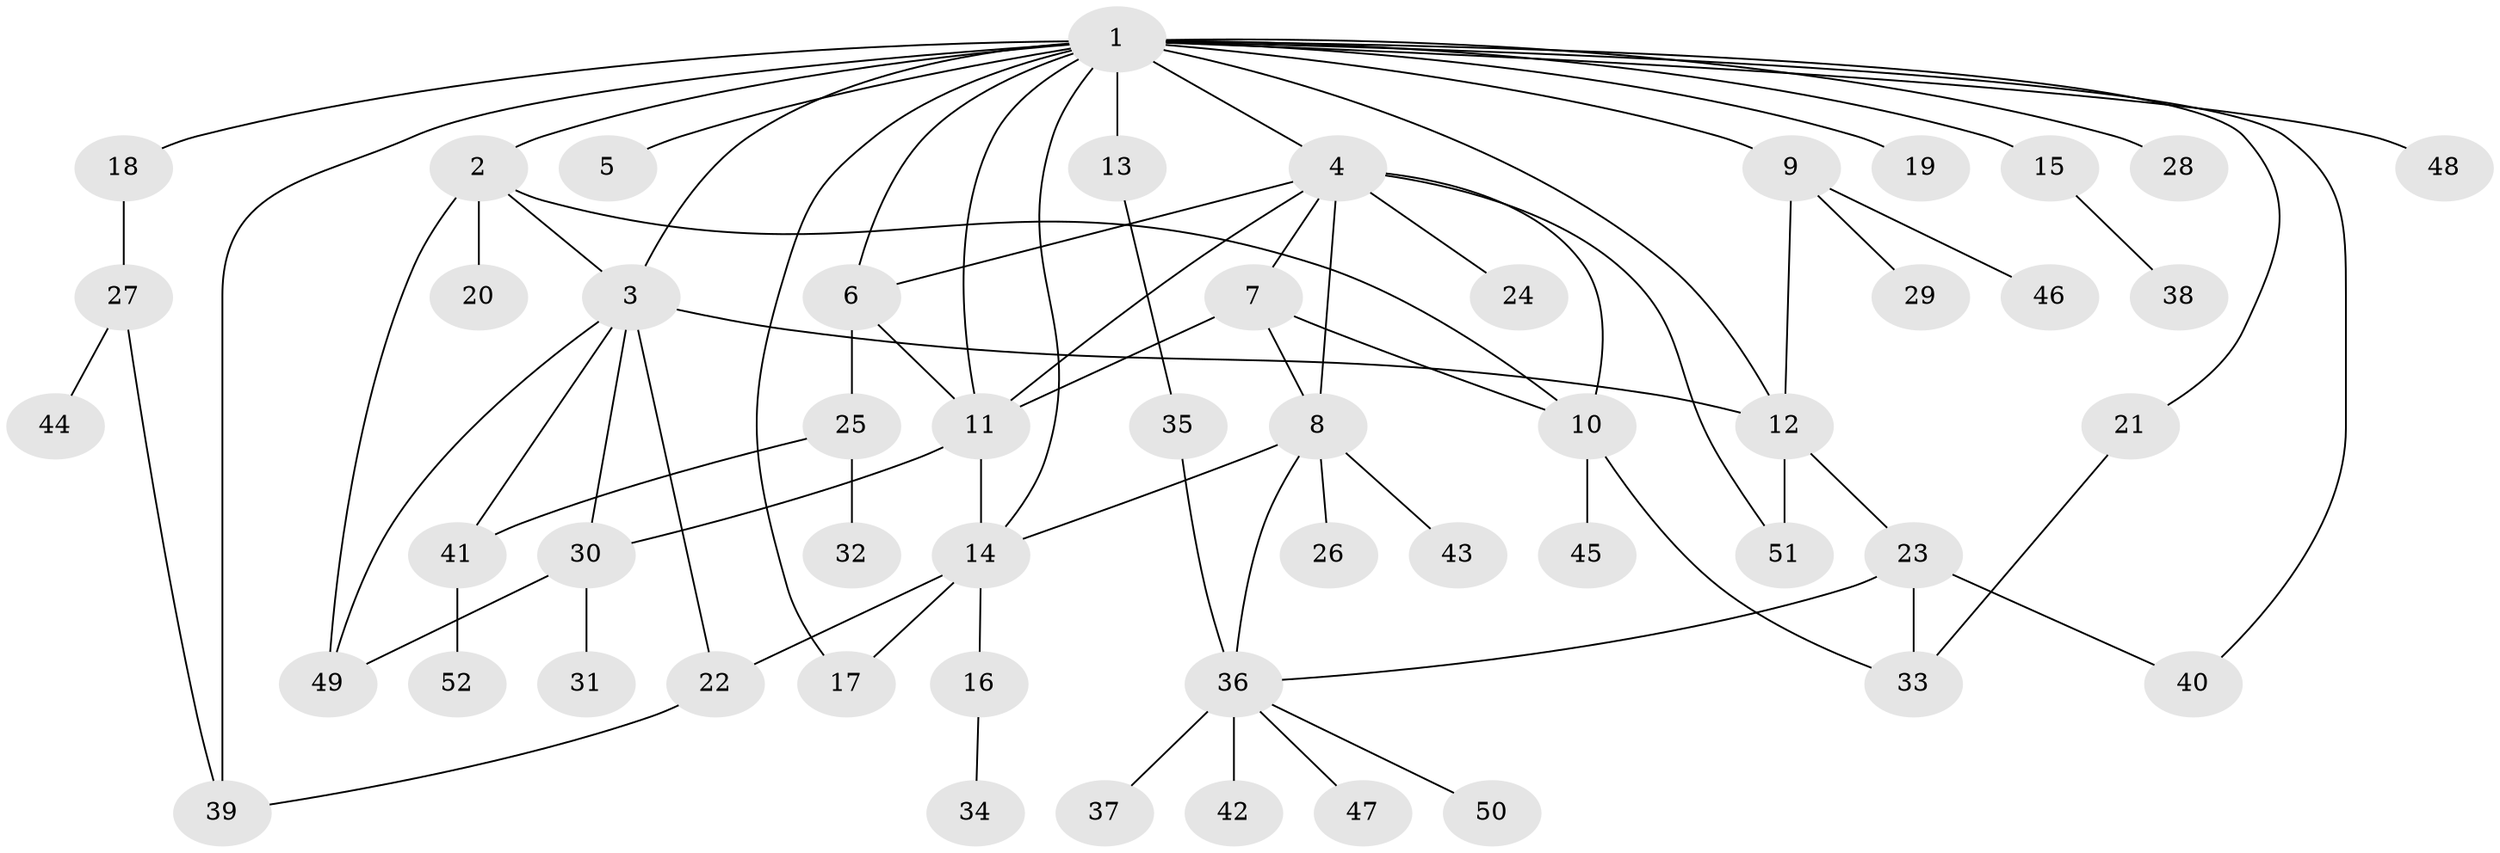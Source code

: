 // original degree distribution, {22: 0.0136986301369863, 5: 0.0410958904109589, 3: 0.0821917808219178, 10: 0.0136986301369863, 1: 0.4520547945205479, 4: 0.1232876712328767, 6: 0.0273972602739726, 2: 0.1917808219178082, 7: 0.0273972602739726, 8: 0.0273972602739726}
// Generated by graph-tools (version 1.1) at 2025/50/03/04/25 22:50:10]
// undirected, 52 vertices, 77 edges
graph export_dot {
  node [color=gray90,style=filled];
  1;
  2;
  3;
  4;
  5;
  6;
  7;
  8;
  9;
  10;
  11;
  12;
  13;
  14;
  15;
  16;
  17;
  18;
  19;
  20;
  21;
  22;
  23;
  24;
  25;
  26;
  27;
  28;
  29;
  30;
  31;
  32;
  33;
  34;
  35;
  36;
  37;
  38;
  39;
  40;
  41;
  42;
  43;
  44;
  45;
  46;
  47;
  48;
  49;
  50;
  51;
  52;
  1 -- 2 [weight=1.0];
  1 -- 3 [weight=1.0];
  1 -- 4 [weight=1.0];
  1 -- 5 [weight=1.0];
  1 -- 6 [weight=1.0];
  1 -- 9 [weight=1.0];
  1 -- 11 [weight=1.0];
  1 -- 12 [weight=1.0];
  1 -- 13 [weight=1.0];
  1 -- 14 [weight=1.0];
  1 -- 15 [weight=1.0];
  1 -- 17 [weight=1.0];
  1 -- 18 [weight=1.0];
  1 -- 19 [weight=1.0];
  1 -- 21 [weight=1.0];
  1 -- 28 [weight=1.0];
  1 -- 39 [weight=1.0];
  1 -- 40 [weight=1.0];
  1 -- 48 [weight=1.0];
  2 -- 3 [weight=1.0];
  2 -- 10 [weight=1.0];
  2 -- 20 [weight=1.0];
  2 -- 49 [weight=1.0];
  3 -- 12 [weight=2.0];
  3 -- 22 [weight=1.0];
  3 -- 30 [weight=1.0];
  3 -- 41 [weight=1.0];
  3 -- 49 [weight=1.0];
  4 -- 6 [weight=1.0];
  4 -- 7 [weight=1.0];
  4 -- 8 [weight=1.0];
  4 -- 10 [weight=1.0];
  4 -- 11 [weight=1.0];
  4 -- 24 [weight=1.0];
  4 -- 51 [weight=1.0];
  6 -- 11 [weight=1.0];
  6 -- 25 [weight=1.0];
  7 -- 8 [weight=1.0];
  7 -- 10 [weight=1.0];
  7 -- 11 [weight=2.0];
  8 -- 14 [weight=1.0];
  8 -- 26 [weight=1.0];
  8 -- 36 [weight=1.0];
  8 -- 43 [weight=1.0];
  9 -- 12 [weight=1.0];
  9 -- 29 [weight=1.0];
  9 -- 46 [weight=1.0];
  10 -- 33 [weight=1.0];
  10 -- 45 [weight=1.0];
  11 -- 14 [weight=1.0];
  11 -- 30 [weight=1.0];
  12 -- 23 [weight=1.0];
  12 -- 51 [weight=1.0];
  13 -- 35 [weight=1.0];
  14 -- 16 [weight=1.0];
  14 -- 17 [weight=1.0];
  14 -- 22 [weight=1.0];
  15 -- 38 [weight=1.0];
  16 -- 34 [weight=1.0];
  18 -- 27 [weight=1.0];
  21 -- 33 [weight=1.0];
  22 -- 39 [weight=1.0];
  23 -- 33 [weight=1.0];
  23 -- 36 [weight=1.0];
  23 -- 40 [weight=1.0];
  25 -- 32 [weight=1.0];
  25 -- 41 [weight=1.0];
  27 -- 39 [weight=1.0];
  27 -- 44 [weight=1.0];
  30 -- 31 [weight=1.0];
  30 -- 49 [weight=1.0];
  35 -- 36 [weight=1.0];
  36 -- 37 [weight=1.0];
  36 -- 42 [weight=1.0];
  36 -- 47 [weight=1.0];
  36 -- 50 [weight=1.0];
  41 -- 52 [weight=1.0];
}
